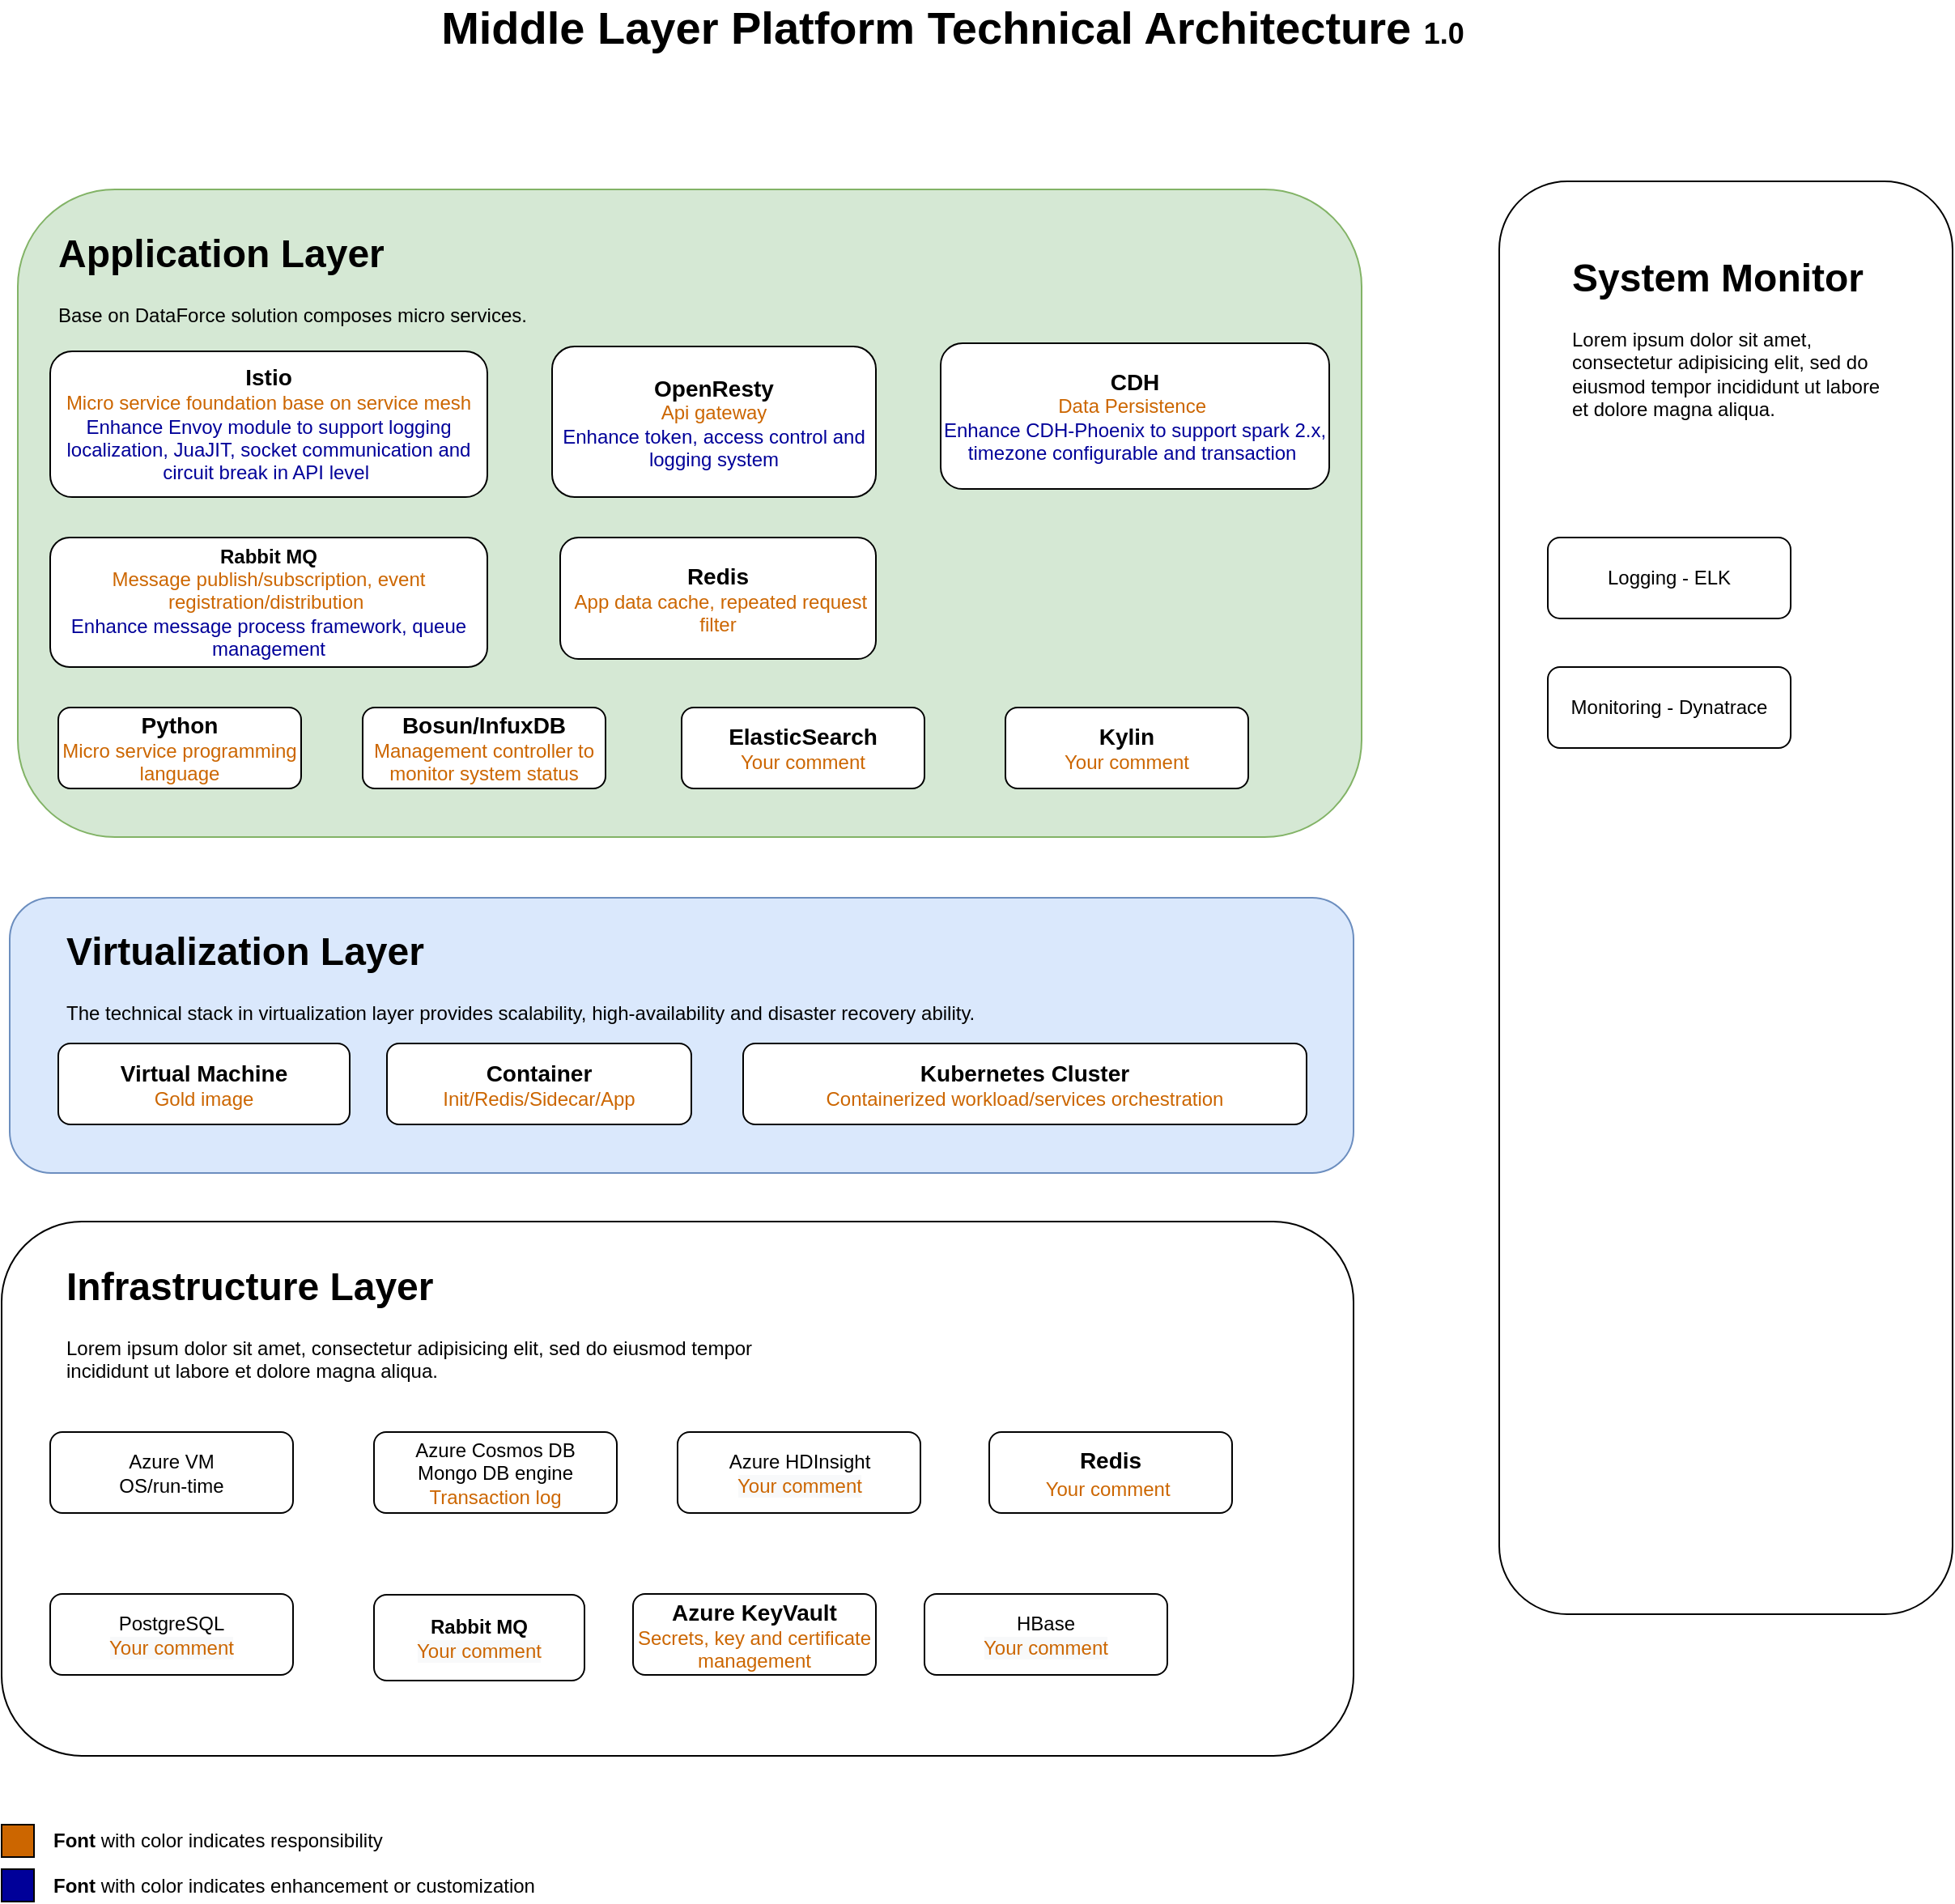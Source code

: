 <mxfile type="github" version="12.3.6" pages="1">
  <diagram id="yn5pNWhVfAMnaeWU7zpd" name="Page-1">
    <mxGraphModel grid="1" dx="1360" dy="832" gridSize="10" guides="1" tooltips="1" connect="1" arrows="1" fold="1" page="1" pageScale="1" pageWidth="827" pageHeight="1169" math="0" shadow="0">
      <root>
        <mxCell id="0"/>
        <mxCell id="1" parent="0"/>
        <mxCell id="L_p5e10sN1Be_Nf8V8Cr-1" value="" parent="1" vertex="1" style="rounded=1;whiteSpace=wrap;html=1;fillColor=#d5e8d4;strokeColor=#82b366;">
          <mxGeometry as="geometry" height="400" width="830" y="180" x="50"/>
        </mxCell>
        <mxCell id="L_p5e10sN1Be_Nf8V8Cr-2" value="&lt;h1&gt;Application Layer&lt;/h1&gt;&lt;p&gt;Base on DataForce solution composes micro services.&amp;nbsp;&lt;/p&gt;" parent="1" vertex="1" style="text;html=1;strokeColor=none;fillColor=none;spacing=5;spacingTop=-20;whiteSpace=wrap;overflow=hidden;rounded=0;">
          <mxGeometry as="geometry" height="100" width="430" y="200" x="70"/>
        </mxCell>
        <mxCell id="L_p5e10sN1Be_Nf8V8Cr-3" value="&lt;font style=&quot;font-size: 14px&quot;&gt;&lt;b&gt;Istio&lt;/b&gt;&lt;/font&gt;&lt;br&gt;&lt;font color=&quot;#cc6600&quot;&gt;Micro service foundation base on service mesh&lt;br&gt;&lt;/font&gt;&lt;font color=&quot;#000099&quot;&gt;Enhance Envoy module to support logging localization, JuaJIT, socket communication and circuit break in API level&amp;nbsp;&lt;/font&gt;" parent="1" vertex="1" style="rounded=1;whiteSpace=wrap;html=1;">
          <mxGeometry as="geometry" height="90" width="270" y="280" x="70"/>
        </mxCell>
        <mxCell id="L_p5e10sN1Be_Nf8V8Cr-4" value="&lt;b&gt;&lt;font style=&quot;font-size: 14px&quot;&gt;Bosun/InfuxDB&lt;br&gt;&lt;/font&gt;&lt;/b&gt;&lt;font color=&quot;#cc6600&quot;&gt;Management controller to monitor system status&lt;/font&gt;" parent="1" vertex="1" style="rounded=1;whiteSpace=wrap;html=1;">
          <mxGeometry as="geometry" height="50" width="150" y="500" x="263"/>
        </mxCell>
        <mxCell id="L_p5e10sN1Be_Nf8V8Cr-5" value="&lt;b&gt;&lt;font style=&quot;font-size: 14px&quot;&gt;OpenResty&lt;/font&gt;&lt;/b&gt;&lt;br&gt;&lt;font color=&quot;#cc6600&quot;&gt;Api gateway&lt;/font&gt;&lt;br&gt;&lt;font color=&quot;#000099&quot;&gt;Enhance token, access control and logging system&lt;/font&gt;" parent="1" vertex="1" style="rounded=1;whiteSpace=wrap;html=1;">
          <mxGeometry as="geometry" height="93" width="200" y="277" x="380"/>
        </mxCell>
        <mxCell id="L_p5e10sN1Be_Nf8V8Cr-6" value="&lt;b&gt;&lt;font style=&quot;font-size: 14px&quot;&gt;Kylin&lt;/font&gt;&lt;/b&gt;&lt;br&gt;&lt;font color=&quot;#cc6600&quot;&gt;Your comment&lt;/font&gt;" parent="1" vertex="1" style="rounded=1;whiteSpace=wrap;html=1;">
          <mxGeometry as="geometry" height="50" width="150" y="500" x="660"/>
        </mxCell>
        <mxCell id="L_p5e10sN1Be_Nf8V8Cr-7" value="" parent="1" vertex="1" style="rounded=1;whiteSpace=wrap;html=1;">
          <mxGeometry as="geometry" height="885" width="280" y="175" x="965"/>
        </mxCell>
        <mxCell id="L_p5e10sN1Be_Nf8V8Cr-8" value="&lt;h1&gt;System Monitor&lt;/h1&gt;&lt;p&gt;Lorem ipsum dolor sit amet, consectetur adipisicing elit, sed do eiusmod tempor incididunt ut labore et dolore magna aliqua.&lt;/p&gt;" parent="1" vertex="1" style="text;html=1;strokeColor=none;fillColor=none;spacing=5;spacingTop=-20;whiteSpace=wrap;overflow=hidden;rounded=0;">
          <mxGeometry as="geometry" height="170" width="200" y="215" x="1005"/>
        </mxCell>
        <mxCell id="L_p5e10sN1Be_Nf8V8Cr-9" value="Logging - ELK" parent="1" vertex="1" style="rounded=1;whiteSpace=wrap;html=1;">
          <mxGeometry as="geometry" height="50" width="150" y="395" x="995"/>
        </mxCell>
        <mxCell id="L_p5e10sN1Be_Nf8V8Cr-10" value="Monitoring - Dynatrace" parent="1" vertex="1" style="rounded=1;whiteSpace=wrap;html=1;">
          <mxGeometry as="geometry" height="50" width="150" y="475" x="995"/>
        </mxCell>
        <mxCell id="L_p5e10sN1Be_Nf8V8Cr-11" value="" parent="1" vertex="1" style="rounded=1;whiteSpace=wrap;html=1;fillColor=#dae8fc;strokeColor=#6c8ebf;">
          <mxGeometry as="geometry" height="170" width="830" y="617.5" x="45"/>
        </mxCell>
        <mxCell id="L_p5e10sN1Be_Nf8V8Cr-12" value="" parent="1" vertex="1" style="rounded=1;whiteSpace=wrap;html=1;">
          <mxGeometry as="geometry" height="330" width="835" y="817.5" x="40"/>
        </mxCell>
        <mxCell id="L_p5e10sN1Be_Nf8V8Cr-13" value="&lt;font&gt;&lt;font style=&quot;font-size: 28px&quot;&gt;Middle Layer Platform Technical Architecture &lt;/font&gt;&lt;font style=&quot;font-size: 18px&quot;&gt;1.0&lt;/font&gt;&lt;br&gt;&lt;/font&gt;" parent="1" vertex="1" style="text;html=1;strokeColor=none;fillColor=none;align=center;verticalAlign=middle;whiteSpace=wrap;rounded=0;fontStyle=1">
          <mxGeometry as="geometry" height="20" width="645" y="70" x="305"/>
        </mxCell>
        <mxCell id="XpRdO_wsKDuu55zvrnwc-1" value="&lt;h1&gt;Virtualization Layer&lt;/h1&gt;&lt;p&gt;The technical stack in virtualization layer provides&amp;nbsp;scalability, high-availability and disaster recovery ability.&lt;/p&gt;" parent="1" vertex="1" style="text;html=1;strokeColor=none;fillColor=none;spacing=5;spacingTop=-20;whiteSpace=wrap;overflow=hidden;rounded=0;">
          <mxGeometry as="geometry" height="77" width="610" y="630.5" x="75"/>
        </mxCell>
        <mxCell id="XpRdO_wsKDuu55zvrnwc-2" value="&lt;b&gt;&lt;font style=&quot;font-size: 14px&quot;&gt;Virtual Machine&lt;/font&gt;&lt;/b&gt;&lt;br&gt;&lt;font color=&quot;#cc6600&quot;&gt;Gold image&lt;/font&gt;" parent="1" vertex="1" style="rounded=1;whiteSpace=wrap;html=1;">
          <mxGeometry as="geometry" height="50" width="180" y="707.5" x="75"/>
        </mxCell>
        <mxCell id="XpRdO_wsKDuu55zvrnwc-3" value="&lt;h1&gt;Infrastructure Layer&lt;/h1&gt;&lt;p&gt;Lorem ipsum dolor sit amet, consectetur adipisicing elit, sed do eiusmod tempor incididunt ut labore et dolore magna aliqua.&lt;/p&gt;" parent="1" vertex="1" style="text;html=1;strokeColor=none;fillColor=none;spacing=5;spacingTop=-20;whiteSpace=wrap;overflow=hidden;rounded=0;">
          <mxGeometry as="geometry" height="90" width="450" y="837.5" x="75"/>
        </mxCell>
        <mxCell id="XpRdO_wsKDuu55zvrnwc-4" value="Azure VM&lt;br&gt;OS/run-time" parent="1" vertex="1" style="rounded=1;whiteSpace=wrap;html=1;">
          <mxGeometry as="geometry" height="50" width="150" y="947.5" x="70"/>
        </mxCell>
        <mxCell id="XpRdO_wsKDuu55zvrnwc-5" value="Azure Cosmos DB&lt;br&gt;Mongo DB engine&lt;br&gt;&lt;font color=&quot;#cc6600&quot;&gt;Transaction log&lt;/font&gt;" parent="1" vertex="1" style="rounded=1;whiteSpace=wrap;html=1;">
          <mxGeometry as="geometry" height="50" width="150" y="947.5" x="270"/>
        </mxCell>
        <mxCell id="XpRdO_wsKDuu55zvrnwc-6" value="Azure HDInsight&lt;br&gt;&lt;span style=&quot;display: inline ; float: none ; background-color: rgb(248 , 249 , 250) ; color: rgb(204 , 102 , 0) ; font-family: &amp;#34;helvetica&amp;#34; ; font-size: 12px ; font-style: normal ; font-variant: normal ; font-weight: 400 ; letter-spacing: normal ; text-align: center ; text-decoration: none ; text-indent: 0px ; text-transform: none ; white-space: normal ; word-spacing: 0px&quot;&gt;Your comment&lt;/span&gt;" parent="1" vertex="1" style="rounded=1;whiteSpace=wrap;html=1;">
          <mxGeometry as="geometry" height="50" width="150" y="947.5" x="457.5"/>
        </mxCell>
        <mxCell id="XpRdO_wsKDuu55zvrnwc-7" value="&lt;b&gt;&lt;font style=&quot;font-size: 14px&quot;&gt;Azure KeyVault&lt;/font&gt;&lt;/b&gt;&lt;br&gt;&lt;font color=&quot;#cc6600&quot;&gt;Secrets, key and certificate management&lt;/font&gt;" parent="1" vertex="1" style="rounded=1;whiteSpace=wrap;html=1;">
          <mxGeometry as="geometry" height="50" width="150" y="1047.5" x="430"/>
        </mxCell>
        <mxCell id="TPeiZu6uO6-FCYARMxgd-2" value="&lt;font style=&quot;font-size: 14px&quot;&gt;&lt;b&gt;Container&lt;/b&gt;&lt;/font&gt;&lt;br&gt;&lt;font color=&quot;#cc6600&quot;&gt;Init/Redis/Sidecar/App&lt;/font&gt;" parent="1" vertex="1" style="rounded=1;whiteSpace=wrap;html=1;">
          <mxGeometry as="geometry" height="50" width="188" y="707.5" x="278"/>
        </mxCell>
        <mxCell id="TPeiZu6uO6-FCYARMxgd-3" value="&lt;font style=&quot;font-size: 14px&quot;&gt;&lt;b&gt;Redis&lt;br&gt;&lt;/b&gt;&lt;font color=&quot;#cc6600&quot; style=&quot;color: rgb(204 , 102 , 0) ; font-family: &amp;#34;helvetica&amp;#34; ; font-size: 12px ; font-style: normal ; font-variant: normal ; font-weight: 400 ; letter-spacing: normal ; text-align: center ; text-decoration: none ; text-indent: 0px ; text-transform: none ; white-space: normal ; word-spacing: 0px&quot;&gt;Your comment&lt;/font&gt;&lt;/font&gt;&amp;nbsp;&lt;b&gt;&lt;/b&gt;" parent="1" vertex="1" style="rounded=1;whiteSpace=wrap;html=1;">
          <mxGeometry as="geometry" height="50" width="150" y="947.5" x="650"/>
        </mxCell>
        <mxCell id="TPeiZu6uO6-FCYARMxgd-4" value="PostgreSQL&lt;br&gt;&lt;span style=&quot;display: inline ; float: none ; background-color: rgb(248 , 249 , 250) ; color: rgb(204 , 102 , 0) ; font-family: &amp;#34;helvetica&amp;#34; ; font-size: 12px ; font-style: normal ; font-variant: normal ; font-weight: 400 ; letter-spacing: normal ; text-align: center ; text-decoration: none ; text-indent: 0px ; text-transform: none ; white-space: normal ; word-spacing: 0px&quot;&gt;Your comment&lt;/span&gt;" parent="1" vertex="1" style="rounded=1;whiteSpace=wrap;html=1;">
          <mxGeometry as="geometry" height="50" width="150" y="1047.5" x="70"/>
        </mxCell>
        <mxCell id="TPeiZu6uO6-FCYARMxgd-5" value="&lt;b&gt;Rabbit MQ&lt;br&gt;&lt;/b&gt;&lt;span style=&quot;display: inline ; float: none ; background-color: rgb(248 , 249 , 250) ; color: rgb(204 , 102 , 0) ; font-family: &amp;#34;helvetica&amp;#34; ; font-size: 12px ; font-style: normal ; font-variant: normal ; font-weight: 400 ; letter-spacing: normal ; text-align: center ; text-decoration: none ; text-indent: 0px ; text-transform: none ; white-space: normal ; word-spacing: 0px&quot;&gt;Your comment&lt;/span&gt;" parent="1" vertex="1" style="rounded=1;whiteSpace=wrap;html=1;">
          <mxGeometry as="geometry" height="53" width="130" y="1048" x="270"/>
        </mxCell>
        <mxCell id="TPeiZu6uO6-FCYARMxgd-6" value="&lt;b&gt;&lt;font style=&quot;font-size: 14px&quot;&gt;Kubernetes Cluster&lt;/font&gt;&lt;/b&gt;&lt;br&gt;&lt;font color=&quot;#cc6600&quot;&gt;Containerized workload/services orchestration&lt;/font&gt;" parent="1" vertex="1" style="rounded=1;whiteSpace=wrap;html=1;">
          <mxGeometry as="geometry" height="50" width="348" y="707.5" x="498"/>
        </mxCell>
        <mxCell id="TPeiZu6uO6-FCYARMxgd-10" value="&lt;b&gt;&lt;font style=&quot;font-size: 14px&quot;&gt;Python&lt;/font&gt;&lt;/b&gt;&lt;br&gt;&lt;font color=&quot;#cc6600&quot;&gt;Micro service programming language&lt;/font&gt;" parent="1" vertex="1" style="rounded=1;whiteSpace=wrap;html=1;">
          <mxGeometry as="geometry" height="50" width="150" y="500" x="75"/>
        </mxCell>
        <mxCell id="TPeiZu6uO6-FCYARMxgd-11" value="&lt;b&gt;&lt;font style=&quot;font-size: 14px&quot;&gt;ElasticSearch&lt;/font&gt;&lt;/b&gt;&lt;br&gt;&lt;font color=&quot;#cc6600&quot;&gt;Your comment&lt;/font&gt;" parent="1" vertex="1" style="rounded=1;whiteSpace=wrap;html=1;">
          <mxGeometry as="geometry" height="50" width="150" y="500" x="460"/>
        </mxCell>
        <mxCell id="TPeiZu6uO6-FCYARMxgd-12" value="&lt;font style=&quot;font-size: 14px&quot;&gt;&lt;b&gt;CDH&lt;/b&gt;&lt;/font&gt;&lt;br&gt;&lt;font color=&quot;#cc6600&quot;&gt;Data Persistence&amp;nbsp;&lt;/font&gt;&lt;br&gt;&lt;font color=&quot;#000099&quot;&gt;Enhance CDH-Phoenix to support spark 2.x, timezone configurable and transaction&lt;/font&gt;&amp;nbsp;" parent="1" vertex="1" style="rounded=1;whiteSpace=wrap;html=1;">
          <mxGeometry as="geometry" height="90" width="240" y="275" x="620"/>
        </mxCell>
        <mxCell id="TPeiZu6uO6-FCYARMxgd-15" value="" parent="1" vertex="1" style="rounded=0;whiteSpace=wrap;html=1;fillColor=#CC6600;">
          <mxGeometry as="geometry" height="20" width="20" y="1190" x="40"/>
        </mxCell>
        <mxCell id="TPeiZu6uO6-FCYARMxgd-16" value="" parent="1" vertex="1" style="rounded=0;whiteSpace=wrap;html=1;fillColor=#000099;">
          <mxGeometry as="geometry" height="20" width="20" y="1217.5" x="40"/>
        </mxCell>
        <mxCell id="TPeiZu6uO6-FCYARMxgd-18" value="&lt;b&gt;Font &lt;/b&gt;with color indicates responsibility" parent="1" vertex="1" style="text;html=1;strokeColor=none;fillColor=none;align=left;verticalAlign=middle;whiteSpace=wrap;rounded=0;">
          <mxGeometry as="geometry" height="20" width="235" y="1190" x="70"/>
        </mxCell>
        <mxCell id="TPeiZu6uO6-FCYARMxgd-19" value="&lt;b&gt;Font&lt;/b&gt; with color indicates enhancement or customization" parent="1" vertex="1" style="text;html=1;strokeColor=none;fillColor=none;align=left;verticalAlign=middle;whiteSpace=wrap;rounded=0;">
          <mxGeometry as="geometry" height="20" width="305" y="1218" x="70"/>
        </mxCell>
        <mxCell id="nO3LAVPIE8S7qI5vrqDk-2" value="&lt;b&gt;&lt;font style=&quot;font-size: 14px&quot;&gt;Redis&lt;/font&gt;&lt;/b&gt;&lt;br&gt;&amp;nbsp;&lt;font color=&quot;#cc6600&quot;&gt;App data cache, repeated request filter&lt;/font&gt;" parent="1" vertex="1" style="rounded=1;whiteSpace=wrap;html=1;">
          <mxGeometry as="geometry" height="75" width="195" y="395" x="385"/>
        </mxCell>
        <mxCell id="nO3LAVPIE8S7qI5vrqDk-3" value="&lt;b&gt;Rabbit MQ&lt;/b&gt;&lt;br&gt;&lt;font color=&quot;#cc6600&quot;&gt;Message publish/subscription, event registration/distribution&amp;nbsp;&lt;/font&gt;&lt;br&gt;&lt;font color=&quot;#000099&quot;&gt;Enhance message process framework, queue management&lt;/font&gt;" parent="1" vertex="1" style="rounded=1;whiteSpace=wrap;html=1;">
          <mxGeometry as="geometry" height="80" width="270" y="395" x="70"/>
        </mxCell>
        <mxCell id="nO3LAVPIE8S7qI5vrqDk-4" value="HBase&lt;br&gt;&lt;span style=&quot;display: inline ; float: none ; background-color: rgb(248 , 249 , 250) ; color: rgb(204 , 102 , 0) ; font-family: &amp;#34;helvetica&amp;#34; ; font-size: 12px ; font-style: normal ; font-variant: normal ; font-weight: 400 ; letter-spacing: normal ; text-align: center ; text-decoration: none ; text-indent: 0px ; text-transform: none ; white-space: normal ; word-spacing: 0px&quot;&gt;Your comment&lt;/span&gt;" parent="1" vertex="1" style="rounded=1;whiteSpace=wrap;html=1;">
          <mxGeometry as="geometry" height="50" width="150" y="1047.5" x="610"/>
        </mxCell>
      </root>
    </mxGraphModel>
  </diagram>
</mxfile>
